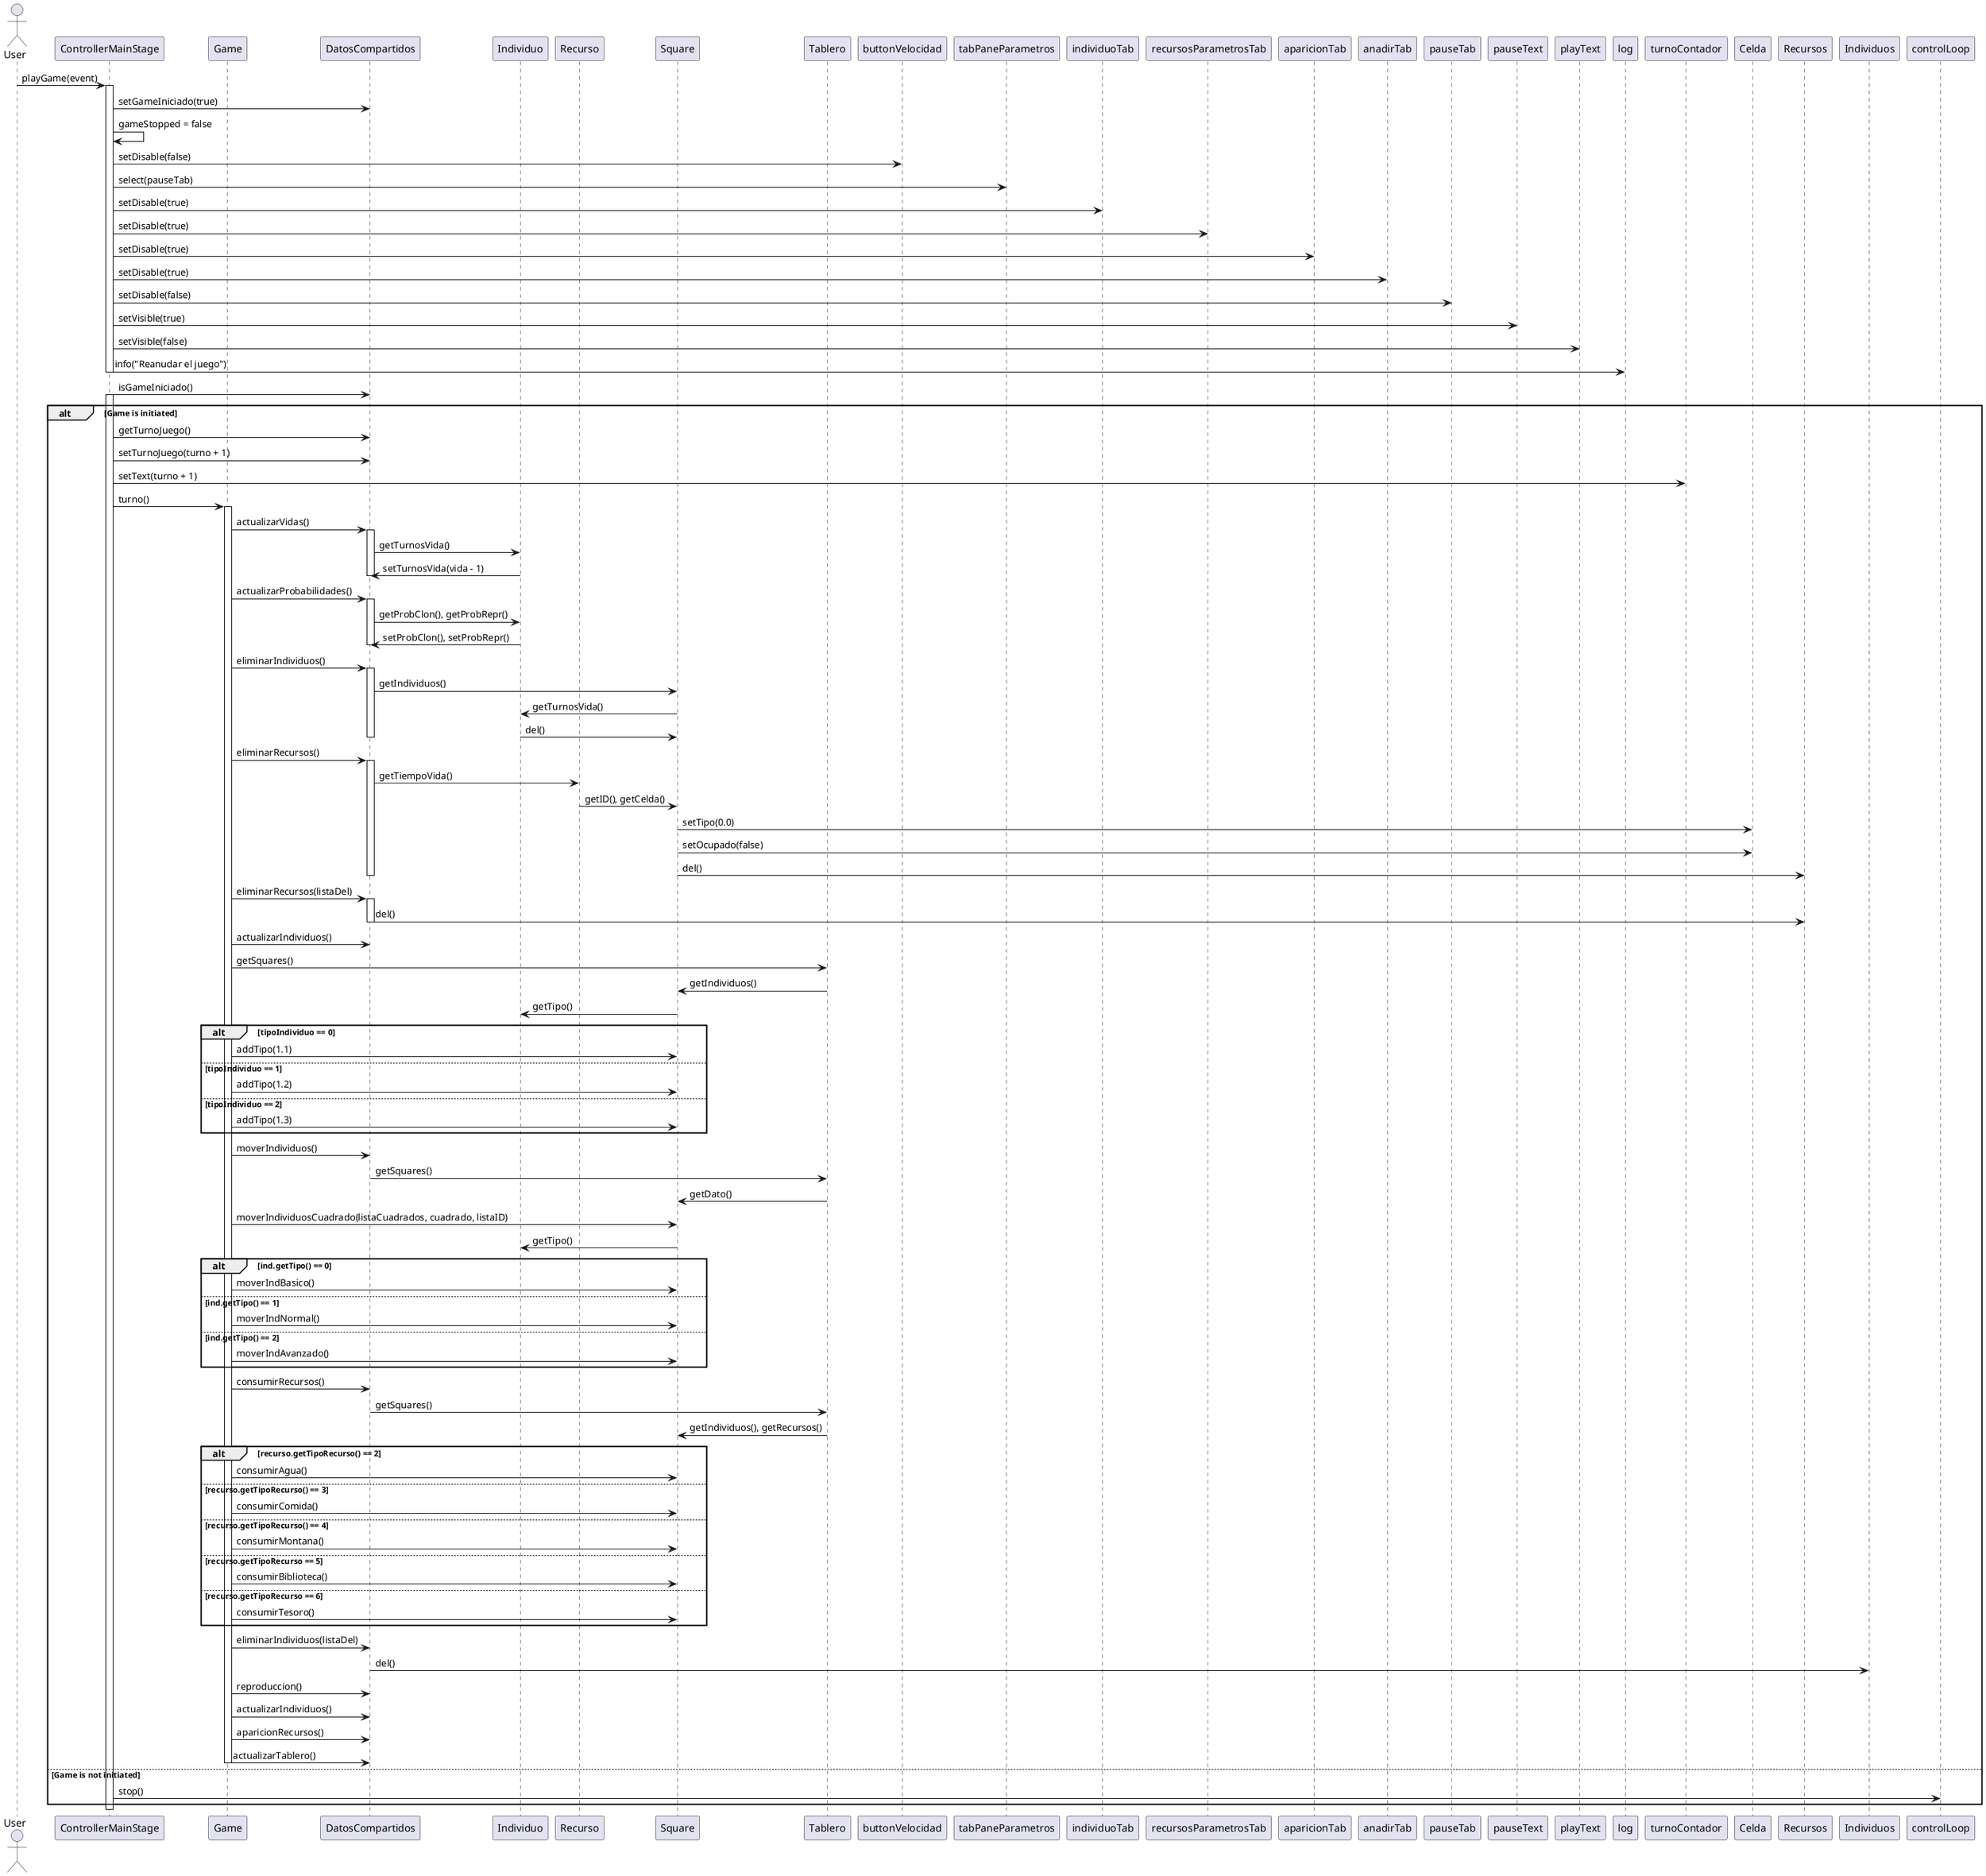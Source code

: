 @startuml
actor User

participant ControllerMainStage
participant Game
participant DatosCompartidos
participant Individuo
participant Recurso
participant Square
participant Tablero

User -> ControllerMainStage: playGame(event)
activate ControllerMainStage

ControllerMainStage -> DatosCompartidos: setGameIniciado(true)
ControllerMainStage -> ControllerMainStage: gameStopped = false
ControllerMainStage -> buttonVelocidad: setDisable(false)
ControllerMainStage -> tabPaneParametros: select(pauseTab)
ControllerMainStage -> individuoTab: setDisable(true)
ControllerMainStage -> recursosParametrosTab: setDisable(true)
ControllerMainStage -> aparicionTab: setDisable(true)
ControllerMainStage -> anadirTab: setDisable(true)
ControllerMainStage -> pauseTab: setDisable(false)
ControllerMainStage -> pauseText: setVisible(true)
ControllerMainStage -> playText: setVisible(false)
ControllerMainStage -> log: info("Reanudar el juego")
deactivate ControllerMainStage

ControllerMainStage -> DatosCompartidos: isGameIniciado()
activate ControllerMainStage
alt Game is initiated
    ControllerMainStage -> DatosCompartidos: getTurnoJuego()
    ControllerMainStage -> DatosCompartidos: setTurnoJuego(turno + 1)
    ControllerMainStage -> turnoContador: setText(turno + 1)
    ControllerMainStage -> Game: turno()
    activate Game

    Game -> DatosCompartidos: actualizarVidas()
    activate DatosCompartidos
    DatosCompartidos -> Individuo: getTurnosVida()
    Individuo -> DatosCompartidos: setTurnosVida(vida - 1)
    deactivate DatosCompartidos

    Game -> DatosCompartidos: actualizarProbabilidades()
    activate DatosCompartidos
    DatosCompartidos -> Individuo: getProbClon(), getProbRepr()
    Individuo -> DatosCompartidos: setProbClon(), setProbRepr()
    deactivate DatosCompartidos

    Game -> DatosCompartidos: eliminarIndividuos()
    activate DatosCompartidos
    DatosCompartidos -> Square: getIndividuos()
    Square -> Individuo: getTurnosVida()
    Individuo -> Square: del()
    deactivate DatosCompartidos

    Game -> DatosCompartidos: eliminarRecursos()
    activate DatosCompartidos
    DatosCompartidos -> Recurso: getTiempoVida()
    Recurso -> Square: getID(), getCelda()
    Square -> Celda: setTipo(0.0)
    Square -> Celda: setOcupado(false)
    Square -> Recursos: del()
    deactivate DatosCompartidos

    Game -> DatosCompartidos: eliminarRecursos(listaDel)
    activate DatosCompartidos
    DatosCompartidos -> Recursos: del()
    deactivate DatosCompartidos

    Game -> DatosCompartidos: actualizarIndividuos()
    Game -> Tablero: getSquares()
    Tablero -> Square: getIndividuos()
    Square -> Individuo: getTipo()
    alt tipoIndividuo == 0
        Game -> Square: addTipo(1.1)
    else tipoIndividuo == 1
        Game -> Square: addTipo(1.2)
    else tipoIndividuo == 2
        Game -> Square: addTipo(1.3)
    end

    Game -> DatosCompartidos: moverIndividuos()
    DatosCompartidos -> Tablero: getSquares()
    Tablero -> Square: getDato()
    Game -> Square: moverIndividuosCuadrado(listaCuadrados, cuadrado, listaID)
    Square -> Individuo: getTipo()
    alt ind.getTipo() == 0
        Game -> Square: moverIndBasico()
    else ind.getTipo() == 1
        Game -> Square: moverIndNormal()
    else ind.getTipo() == 2
        Game -> Square: moverIndAvanzado()
    end

    Game -> DatosCompartidos: consumirRecursos()
    DatosCompartidos -> Tablero: getSquares()
    Tablero -> Square: getIndividuos(), getRecursos()
    alt recurso.getTipoRecurso() == 2
        Game -> Square: consumirAgua()
    else recurso.getTipoRecurso() == 3
        Game -> Square: consumirComida()
    else recurso.getTipoRecurso() == 4
        Game -> Square: consumirMontana()
    else recurso.getTipoRecurso == 5
        Game -> Square: consumirBiblioteca()
    else recurso.getTipoRecurso == 6
        Game -> Square: consumirTesoro()
    end

    Game -> DatosCompartidos: eliminarIndividuos(listaDel)
    DatosCompartidos -> Individuos: del()
    Game -> DatosCompartidos: reproduccion()
    Game -> DatosCompartidos: actualizarIndividuos()
    Game -> DatosCompartidos: aparicionRecursos()
    Game -> DatosCompartidos: actualizarTablero()

    deactivate Game
else Game is not initiated
    ControllerMainStage -> controlLoop: stop()
end

deactivate ControllerMainStage
@enduml
